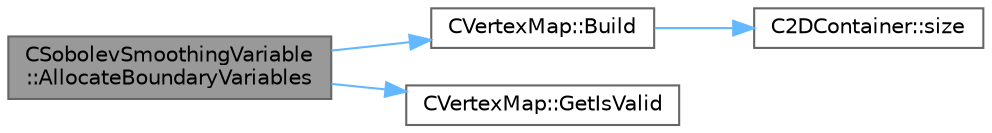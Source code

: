 digraph "CSobolevSmoothingVariable::AllocateBoundaryVariables"
{
 // LATEX_PDF_SIZE
  bgcolor="transparent";
  edge [fontname=Helvetica,fontsize=10,labelfontname=Helvetica,labelfontsize=10];
  node [fontname=Helvetica,fontsize=10,shape=box,height=0.2,width=0.4];
  rankdir="LR";
  Node1 [id="Node000001",label="CSobolevSmoothingVariable\l::AllocateBoundaryVariables",height=0.2,width=0.4,color="gray40", fillcolor="grey60", style="filled", fontcolor="black",tooltip="Allocate member variables for points marked as vertex (via \"MarkAsBoundaryPoint\")."];
  Node1 -> Node2 [id="edge1_Node000001_Node000002",color="steelblue1",style="solid",tooltip=" "];
  Node2 [id="Node000002",label="CVertexMap::Build",height=0.2,width=0.4,color="grey40", fillcolor="white", style="filled",URL="$classCVertexMap.html#adaaf69514da251457a61c66bee0b0fdc",tooltip="Build the point to vertex map."];
  Node2 -> Node3 [id="edge2_Node000002_Node000003",color="steelblue1",style="solid",tooltip=" "];
  Node3 [id="Node000003",label="C2DContainer::size",height=0.2,width=0.4,color="grey40", fillcolor="white", style="filled",URL="$classC2DContainer.html#a8278113dbcf54123f9852e7e44583759",tooltip=" "];
  Node1 -> Node4 [id="edge3_Node000001_Node000004",color="steelblue1",style="solid",tooltip=" "];
  Node4 [id="Node000004",label="CVertexMap::GetIsValid",height=0.2,width=0.4,color="grey40", fillcolor="white", style="filled",URL="$classCVertexMap.html#a4cd7452ea54e1cdc82332dbcaafec5aa",tooltip="Check if the current mapping is valid."];
}
